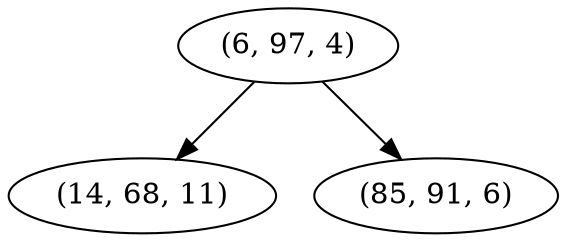 digraph tree {
    "(6, 97, 4)";
    "(14, 68, 11)";
    "(85, 91, 6)";
    "(6, 97, 4)" -> "(14, 68, 11)";
    "(6, 97, 4)" -> "(85, 91, 6)";
}
